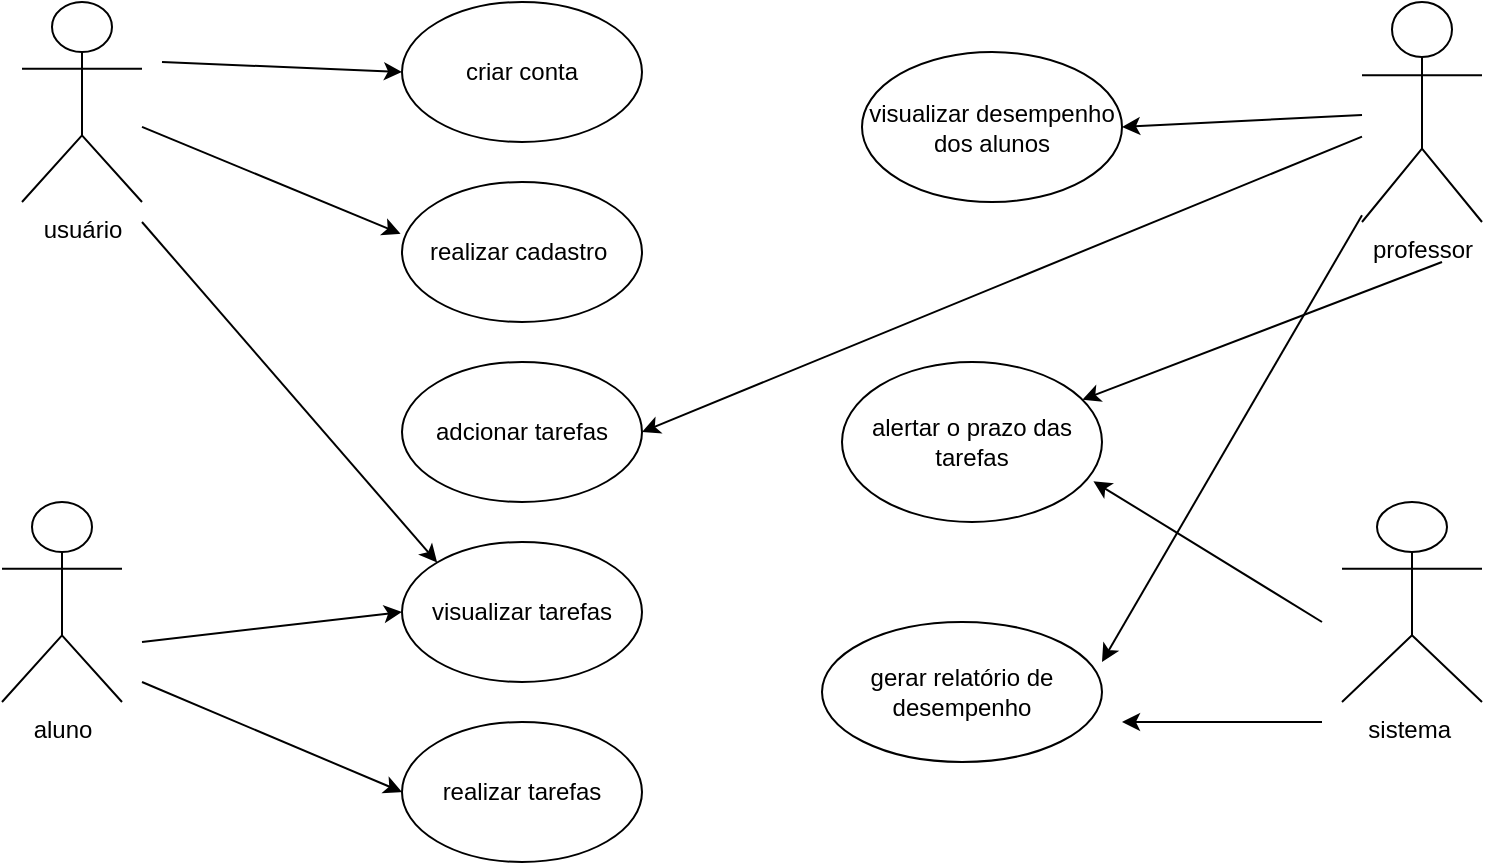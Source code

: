 <mxfile version="26.0.16">
  <diagram name="Página-1" id="QnS_Gdk21iUauhcyzieA">
    <mxGraphModel dx="815" dy="456" grid="1" gridSize="10" guides="1" tooltips="1" connect="1" arrows="1" fold="1" page="1" pageScale="1" pageWidth="827" pageHeight="1169" math="0" shadow="0">
      <root>
        <mxCell id="0" />
        <mxCell id="1" parent="0" />
        <mxCell id="jkGDGbDY2njfcImz3wme-1" value="usuário" style="shape=umlActor;verticalLabelPosition=bottom;verticalAlign=top;html=1;outlineConnect=0;" vertex="1" parent="1">
          <mxGeometry x="60" y="50" width="60" height="100" as="geometry" />
        </mxCell>
        <mxCell id="jkGDGbDY2njfcImz3wme-4" value="" style="endArrow=classic;html=1;rounded=0;entryX=0;entryY=0.5;entryDx=0;entryDy=0;" edge="1" parent="1" target="jkGDGbDY2njfcImz3wme-8">
          <mxGeometry width="50" height="50" relative="1" as="geometry">
            <mxPoint x="130" y="80" as="sourcePoint" />
            <mxPoint x="240" y="80" as="targetPoint" />
          </mxGeometry>
        </mxCell>
        <mxCell id="jkGDGbDY2njfcImz3wme-5" value="realizar cadastro&amp;nbsp;" style="ellipse;whiteSpace=wrap;html=1;" vertex="1" parent="1">
          <mxGeometry x="250" y="140" width="120" height="70" as="geometry" />
        </mxCell>
        <mxCell id="jkGDGbDY2njfcImz3wme-6" value="adcionar tarefas" style="ellipse;whiteSpace=wrap;html=1;" vertex="1" parent="1">
          <mxGeometry x="250" y="230" width="120" height="70" as="geometry" />
        </mxCell>
        <mxCell id="jkGDGbDY2njfcImz3wme-8" value="criar conta" style="ellipse;whiteSpace=wrap;html=1;" vertex="1" parent="1">
          <mxGeometry x="250" y="50" width="120" height="70" as="geometry" />
        </mxCell>
        <mxCell id="jkGDGbDY2njfcImz3wme-9" value="aluno" style="shape=umlActor;verticalLabelPosition=bottom;verticalAlign=top;html=1;outlineConnect=0;" vertex="1" parent="1">
          <mxGeometry x="50" y="300" width="60" height="100" as="geometry" />
        </mxCell>
        <mxCell id="jkGDGbDY2njfcImz3wme-12" value="" style="endArrow=classic;html=1;rounded=0;entryX=0;entryY=0.5;entryDx=0;entryDy=0;" edge="1" parent="1">
          <mxGeometry width="50" height="50" relative="1" as="geometry">
            <mxPoint x="120" y="370" as="sourcePoint" />
            <mxPoint x="250" y="355" as="targetPoint" />
          </mxGeometry>
        </mxCell>
        <mxCell id="jkGDGbDY2njfcImz3wme-13" value="" style="endArrow=classic;html=1;rounded=0;entryX=-0.006;entryY=0.37;entryDx=0;entryDy=0;entryPerimeter=0;" edge="1" parent="1" source="jkGDGbDY2njfcImz3wme-1" target="jkGDGbDY2njfcImz3wme-5">
          <mxGeometry width="50" height="50" relative="1" as="geometry">
            <mxPoint x="130" y="110" as="sourcePoint" />
            <mxPoint x="240" y="170" as="targetPoint" />
          </mxGeometry>
        </mxCell>
        <mxCell id="jkGDGbDY2njfcImz3wme-14" value="" style="endArrow=classic;html=1;rounded=0;entryX=0;entryY=0;entryDx=0;entryDy=0;" edge="1" parent="1" target="jkGDGbDY2njfcImz3wme-16">
          <mxGeometry width="50" height="50" relative="1" as="geometry">
            <mxPoint x="120" y="160" as="sourcePoint" />
            <mxPoint x="289.195" y="324.965" as="targetPoint" />
          </mxGeometry>
        </mxCell>
        <mxCell id="jkGDGbDY2njfcImz3wme-16" value="visualizar tarefas" style="ellipse;whiteSpace=wrap;html=1;" vertex="1" parent="1">
          <mxGeometry x="250" y="320" width="120" height="70" as="geometry" />
        </mxCell>
        <mxCell id="jkGDGbDY2njfcImz3wme-17" value="realizar tarefas" style="ellipse;whiteSpace=wrap;html=1;" vertex="1" parent="1">
          <mxGeometry x="250" y="410" width="120" height="70" as="geometry" />
        </mxCell>
        <mxCell id="jkGDGbDY2njfcImz3wme-18" value="" style="endArrow=classic;html=1;rounded=0;entryX=0;entryY=0.5;entryDx=0;entryDy=0;" edge="1" parent="1" target="jkGDGbDY2njfcImz3wme-17">
          <mxGeometry width="50" height="50" relative="1" as="geometry">
            <mxPoint x="120" y="390" as="sourcePoint" />
            <mxPoint x="120" y="420" as="targetPoint" />
          </mxGeometry>
        </mxCell>
        <mxCell id="jkGDGbDY2njfcImz3wme-19" value="professor" style="shape=umlActor;verticalLabelPosition=bottom;verticalAlign=top;html=1;outlineConnect=0;" vertex="1" parent="1">
          <mxGeometry x="730" y="50" width="60" height="110" as="geometry" />
        </mxCell>
        <mxCell id="jkGDGbDY2njfcImz3wme-20" value="visualizar desempenho dos alunos" style="ellipse;whiteSpace=wrap;html=1;" vertex="1" parent="1">
          <mxGeometry x="480" y="75" width="130" height="75" as="geometry" />
        </mxCell>
        <mxCell id="jkGDGbDY2njfcImz3wme-22" value="" style="endArrow=classic;html=1;rounded=0;entryX=1;entryY=0.5;entryDx=0;entryDy=0;" edge="1" parent="1" source="jkGDGbDY2njfcImz3wme-19" target="jkGDGbDY2njfcImz3wme-20">
          <mxGeometry width="50" height="50" relative="1" as="geometry">
            <mxPoint x="720" y="106" as="sourcePoint" />
            <mxPoint x="630" y="106.25" as="targetPoint" />
          </mxGeometry>
        </mxCell>
        <mxCell id="jkGDGbDY2njfcImz3wme-23" value="" style="endArrow=classic;html=1;rounded=0;entryX=1;entryY=0.5;entryDx=0;entryDy=0;" edge="1" parent="1" source="jkGDGbDY2njfcImz3wme-19" target="jkGDGbDY2njfcImz3wme-6">
          <mxGeometry width="50" height="50" relative="1" as="geometry">
            <mxPoint x="670" y="180" as="sourcePoint" />
            <mxPoint x="720" y="130" as="targetPoint" />
          </mxGeometry>
        </mxCell>
        <mxCell id="jkGDGbDY2njfcImz3wme-24" value="alertar o prazo das tarefas" style="ellipse;whiteSpace=wrap;html=1;" vertex="1" parent="1">
          <mxGeometry x="470" y="230" width="130" height="80" as="geometry" />
        </mxCell>
        <mxCell id="jkGDGbDY2njfcImz3wme-25" value="" style="endArrow=classic;html=1;rounded=0;" edge="1" parent="1" target="jkGDGbDY2njfcImz3wme-24">
          <mxGeometry width="50" height="50" relative="1" as="geometry">
            <mxPoint x="770" y="180" as="sourcePoint" />
            <mxPoint x="620" y="270" as="targetPoint" />
          </mxGeometry>
        </mxCell>
        <mxCell id="jkGDGbDY2njfcImz3wme-26" value="gerar relatório de desempenho" style="ellipse;whiteSpace=wrap;html=1;" vertex="1" parent="1">
          <mxGeometry x="460" y="360" width="140" height="70" as="geometry" />
        </mxCell>
        <mxCell id="jkGDGbDY2njfcImz3wme-27" value="sistema&amp;nbsp;" style="shape=umlActor;verticalLabelPosition=bottom;verticalAlign=top;html=1;outlineConnect=0;" vertex="1" parent="1">
          <mxGeometry x="720" y="300" width="70" height="100" as="geometry" />
        </mxCell>
        <mxCell id="jkGDGbDY2njfcImz3wme-28" value="" style="endArrow=classic;html=1;rounded=0;entryX=0.967;entryY=0.746;entryDx=0;entryDy=0;entryPerimeter=0;" edge="1" parent="1" target="jkGDGbDY2njfcImz3wme-24">
          <mxGeometry width="50" height="50" relative="1" as="geometry">
            <mxPoint x="710" y="360" as="sourcePoint" />
            <mxPoint x="720" y="320" as="targetPoint" />
          </mxGeometry>
        </mxCell>
        <mxCell id="jkGDGbDY2njfcImz3wme-30" value="" style="endArrow=classic;html=1;rounded=0;" edge="1" parent="1">
          <mxGeometry width="50" height="50" relative="1" as="geometry">
            <mxPoint x="710" y="410" as="sourcePoint" />
            <mxPoint x="610" y="410" as="targetPoint" />
          </mxGeometry>
        </mxCell>
        <mxCell id="jkGDGbDY2njfcImz3wme-31" value="" style="endArrow=classic;html=1;rounded=0;entryX=1;entryY=0.286;entryDx=0;entryDy=0;entryPerimeter=0;" edge="1" parent="1" source="jkGDGbDY2njfcImz3wme-19" target="jkGDGbDY2njfcImz3wme-26">
          <mxGeometry width="50" height="50" relative="1" as="geometry">
            <mxPoint x="660" y="200" as="sourcePoint" />
            <mxPoint x="710" y="150" as="targetPoint" />
          </mxGeometry>
        </mxCell>
      </root>
    </mxGraphModel>
  </diagram>
</mxfile>
